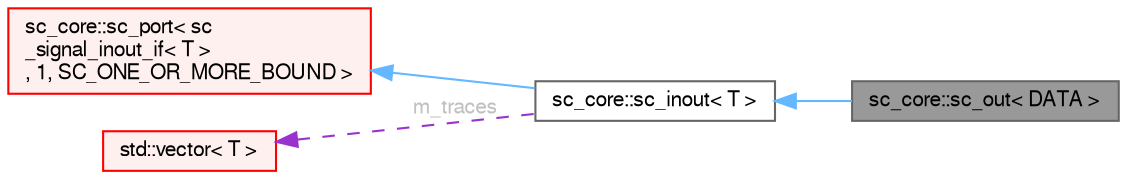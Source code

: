 digraph "sc_core::sc_out&lt; DATA &gt;"
{
 // LATEX_PDF_SIZE
  bgcolor="transparent";
  edge [fontname=FreeSans,fontsize=10,labelfontname=FreeSans,labelfontsize=10];
  node [fontname=FreeSans,fontsize=10,shape=box,height=0.2,width=0.4];
  rankdir="LR";
  Node1 [id="Node000001",label="sc_core::sc_out\< DATA \>",height=0.2,width=0.4,color="gray40", fillcolor="grey60", style="filled", fontcolor="black",tooltip=" "];
  Node2 -> Node1 [id="edge1_Node000001_Node000002",dir="back",color="steelblue1",style="solid",tooltip=" "];
  Node2 [id="Node000002",label="sc_core::sc_inout\< T \>",height=0.2,width=0.4,color="gray40", fillcolor="white", style="filled",URL="$a01461.html",tooltip=" "];
  Node3 -> Node2 [id="edge2_Node000002_Node000003",dir="back",color="steelblue1",style="solid",tooltip=" "];
  Node3 [id="Node000003",label="sc_core::sc_port\< sc\l_signal_inout_if\< T \>\l, 1, SC_ONE_OR_MORE_BOUND \>",height=0.2,width=0.4,color="red", fillcolor="#FFF0F0", style="filled",URL="$a01385.html",tooltip=" "];
  Node7 -> Node2 [id="edge3_Node000002_Node000007",dir="back",color="darkorchid3",style="dashed",tooltip=" ",label=" m_traces",fontcolor="grey" ];
  Node7 [id="Node000007",label="std::vector\< T \>",height=0.2,width=0.4,color="red", fillcolor="#FFF0F0", style="filled",tooltip=" "];
}

